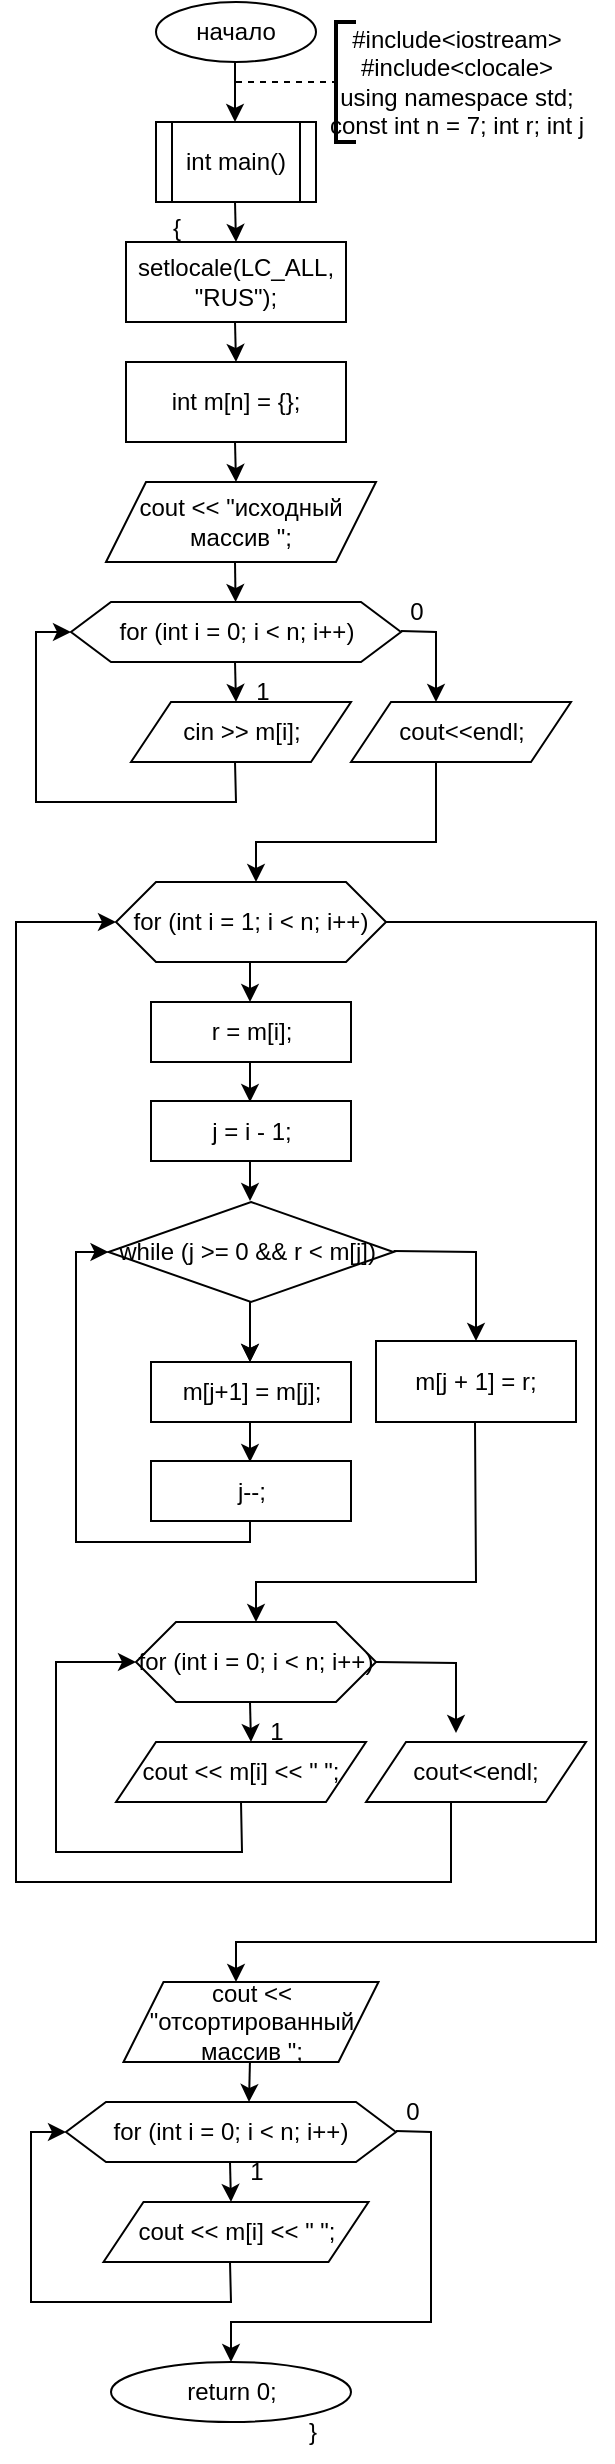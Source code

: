 <mxfile version="24.7.17">
  <diagram name="Страница — 1" id="91DSni7lKraVOXPUS29s">
    <mxGraphModel dx="2345" dy="1129" grid="1" gridSize="10" guides="1" tooltips="1" connect="1" arrows="1" fold="1" page="1" pageScale="1" pageWidth="827" pageHeight="1169" math="0" shadow="0">
      <root>
        <mxCell id="0" />
        <mxCell id="1" parent="0" />
        <mxCell id="xZeH-LyGdVXV--fjbjvh-1" value="начало" style="ellipse;whiteSpace=wrap;html=1;" vertex="1" parent="1">
          <mxGeometry x="160" y="10" width="80" height="30" as="geometry" />
        </mxCell>
        <mxCell id="xZeH-LyGdVXV--fjbjvh-2" value="" style="endArrow=classic;html=1;rounded=0;" edge="1" parent="1">
          <mxGeometry width="50" height="50" relative="1" as="geometry">
            <mxPoint x="199.5" y="40" as="sourcePoint" />
            <mxPoint x="199.5" y="70" as="targetPoint" />
          </mxGeometry>
        </mxCell>
        <mxCell id="xZeH-LyGdVXV--fjbjvh-3" value="" style="endArrow=none;dashed=1;html=1;rounded=0;" edge="1" parent="1">
          <mxGeometry width="50" height="50" relative="1" as="geometry">
            <mxPoint x="200" y="50" as="sourcePoint" />
            <mxPoint x="250" y="50" as="targetPoint" />
          </mxGeometry>
        </mxCell>
        <mxCell id="xZeH-LyGdVXV--fjbjvh-4" value="" style="strokeWidth=2;html=1;shape=mxgraph.flowchart.annotation_1;align=left;pointerEvents=1;" vertex="1" parent="1">
          <mxGeometry x="250" y="20" width="10" height="60" as="geometry" />
        </mxCell>
        <mxCell id="xZeH-LyGdVXV--fjbjvh-5" value="&lt;div&gt;#include&amp;lt;iostream&amp;gt;&lt;/div&gt;&lt;div&gt;#include&amp;lt;clocale&amp;gt;&lt;/div&gt;&lt;div&gt;using namespace std;&lt;/div&gt;&lt;div&gt;const int n = 7; int r; int j&lt;br&gt;&lt;/div&gt;" style="text;html=1;align=center;verticalAlign=middle;resizable=0;points=[];autosize=1;strokeColor=none;fillColor=none;" vertex="1" parent="1">
          <mxGeometry x="235" y="15" width="150" height="70" as="geometry" />
        </mxCell>
        <mxCell id="xZeH-LyGdVXV--fjbjvh-6" value="int main()" style="shape=process;whiteSpace=wrap;html=1;backgroundOutline=1;" vertex="1" parent="1">
          <mxGeometry x="160" y="70" width="80" height="40" as="geometry" />
        </mxCell>
        <mxCell id="xZeH-LyGdVXV--fjbjvh-7" value="" style="endArrow=classic;html=1;rounded=0;" edge="1" parent="1">
          <mxGeometry width="50" height="50" relative="1" as="geometry">
            <mxPoint x="199.5" y="110" as="sourcePoint" />
            <mxPoint x="200" y="130" as="targetPoint" />
          </mxGeometry>
        </mxCell>
        <mxCell id="xZeH-LyGdVXV--fjbjvh-8" value="setlocale(LC_ALL, &quot;RUS&quot;);" style="rounded=0;whiteSpace=wrap;html=1;" vertex="1" parent="1">
          <mxGeometry x="145" y="130" width="110" height="40" as="geometry" />
        </mxCell>
        <mxCell id="xZeH-LyGdVXV--fjbjvh-9" value="" style="endArrow=classic;html=1;rounded=0;" edge="1" parent="1">
          <mxGeometry width="50" height="50" relative="1" as="geometry">
            <mxPoint x="199.5" y="170" as="sourcePoint" />
            <mxPoint x="200" y="190" as="targetPoint" />
          </mxGeometry>
        </mxCell>
        <mxCell id="xZeH-LyGdVXV--fjbjvh-10" value="int m[n] = {};" style="rounded=0;whiteSpace=wrap;html=1;" vertex="1" parent="1">
          <mxGeometry x="145" y="190" width="110" height="40" as="geometry" />
        </mxCell>
        <mxCell id="xZeH-LyGdVXV--fjbjvh-11" value="" style="endArrow=classic;html=1;rounded=0;" edge="1" parent="1">
          <mxGeometry width="50" height="50" relative="1" as="geometry">
            <mxPoint x="199.5" y="230" as="sourcePoint" />
            <mxPoint x="200" y="250" as="targetPoint" />
          </mxGeometry>
        </mxCell>
        <mxCell id="xZeH-LyGdVXV--fjbjvh-12" value="cout &amp;lt;&amp;lt; &quot;исходный массив &quot;;" style="shape=parallelogram;perimeter=parallelogramPerimeter;whiteSpace=wrap;html=1;fixedSize=1;" vertex="1" parent="1">
          <mxGeometry x="135" y="250" width="135" height="40" as="geometry" />
        </mxCell>
        <mxCell id="xZeH-LyGdVXV--fjbjvh-13" value="" style="endArrow=classic;html=1;rounded=0;" edge="1" parent="1" target="xZeH-LyGdVXV--fjbjvh-14">
          <mxGeometry width="50" height="50" relative="1" as="geometry">
            <mxPoint x="199.5" y="290" as="sourcePoint" />
            <mxPoint x="200" y="310" as="targetPoint" />
          </mxGeometry>
        </mxCell>
        <mxCell id="xZeH-LyGdVXV--fjbjvh-14" value="for (int i = 0; i &amp;lt; n; i++)" style="shape=hexagon;perimeter=hexagonPerimeter2;whiteSpace=wrap;html=1;fixedSize=1;" vertex="1" parent="1">
          <mxGeometry x="117.5" y="310" width="165" height="30" as="geometry" />
        </mxCell>
        <mxCell id="xZeH-LyGdVXV--fjbjvh-15" value="" style="endArrow=classic;html=1;rounded=0;" edge="1" parent="1">
          <mxGeometry width="50" height="50" relative="1" as="geometry">
            <mxPoint x="199.5" y="340" as="sourcePoint" />
            <mxPoint x="200" y="360" as="targetPoint" />
          </mxGeometry>
        </mxCell>
        <mxCell id="xZeH-LyGdVXV--fjbjvh-16" value="cin &amp;gt;&amp;gt; m[i];" style="shape=parallelogram;perimeter=parallelogramPerimeter;whiteSpace=wrap;html=1;fixedSize=1;" vertex="1" parent="1">
          <mxGeometry x="147.5" y="360" width="110" height="30" as="geometry" />
        </mxCell>
        <mxCell id="xZeH-LyGdVXV--fjbjvh-17" value="" style="endArrow=classic;html=1;rounded=0;entryX=0;entryY=0.5;entryDx=0;entryDy=0;" edge="1" parent="1" target="xZeH-LyGdVXV--fjbjvh-14">
          <mxGeometry width="50" height="50" relative="1" as="geometry">
            <mxPoint x="199.5" y="390" as="sourcePoint" />
            <mxPoint x="70" y="260" as="targetPoint" />
            <Array as="points">
              <mxPoint x="200" y="410" />
              <mxPoint x="100" y="410" />
              <mxPoint x="100" y="325" />
            </Array>
          </mxGeometry>
        </mxCell>
        <mxCell id="xZeH-LyGdVXV--fjbjvh-18" value="" style="endArrow=classic;html=1;rounded=0;" edge="1" parent="1">
          <mxGeometry width="50" height="50" relative="1" as="geometry">
            <mxPoint x="282.5" y="324.5" as="sourcePoint" />
            <mxPoint x="300" y="360" as="targetPoint" />
            <Array as="points">
              <mxPoint x="300" y="325" />
            </Array>
          </mxGeometry>
        </mxCell>
        <mxCell id="xZeH-LyGdVXV--fjbjvh-19" value="cout&amp;lt;&amp;lt;endl;" style="shape=parallelogram;perimeter=parallelogramPerimeter;whiteSpace=wrap;html=1;fixedSize=1;" vertex="1" parent="1">
          <mxGeometry x="257.5" y="360" width="110" height="30" as="geometry" />
        </mxCell>
        <mxCell id="xZeH-LyGdVXV--fjbjvh-20" value="" style="endArrow=classic;html=1;rounded=0;" edge="1" parent="1">
          <mxGeometry width="50" height="50" relative="1" as="geometry">
            <mxPoint x="300" y="390" as="sourcePoint" />
            <mxPoint x="210" y="450" as="targetPoint" />
            <Array as="points">
              <mxPoint x="300" y="430" />
              <mxPoint x="210" y="430" />
            </Array>
          </mxGeometry>
        </mxCell>
        <mxCell id="xZeH-LyGdVXV--fjbjvh-21" value="1" style="text;html=1;align=center;verticalAlign=middle;resizable=0;points=[];autosize=1;strokeColor=none;fillColor=none;" vertex="1" parent="1">
          <mxGeometry x="197.5" y="340" width="30" height="30" as="geometry" />
        </mxCell>
        <mxCell id="xZeH-LyGdVXV--fjbjvh-22" value="0" style="text;html=1;align=center;verticalAlign=middle;resizable=0;points=[];autosize=1;strokeColor=none;fillColor=none;" vertex="1" parent="1">
          <mxGeometry x="275" y="300" width="30" height="30" as="geometry" />
        </mxCell>
        <mxCell id="xZeH-LyGdVXV--fjbjvh-23" value="{" style="text;html=1;align=center;verticalAlign=middle;resizable=0;points=[];autosize=1;strokeColor=none;fillColor=none;" vertex="1" parent="1">
          <mxGeometry x="155" y="108" width="30" height="30" as="geometry" />
        </mxCell>
        <mxCell id="xZeH-LyGdVXV--fjbjvh-24" value="for (int i = 1; i &amp;lt; n; i++)" style="shape=hexagon;perimeter=hexagonPerimeter2;whiteSpace=wrap;html=1;fixedSize=1;" vertex="1" parent="1">
          <mxGeometry x="140" y="450" width="135" height="40" as="geometry" />
        </mxCell>
        <mxCell id="xZeH-LyGdVXV--fjbjvh-25" value="" style="endArrow=classic;html=1;rounded=0;" edge="1" parent="1">
          <mxGeometry width="50" height="50" relative="1" as="geometry">
            <mxPoint x="207" y="490" as="sourcePoint" />
            <mxPoint x="207" y="510" as="targetPoint" />
          </mxGeometry>
        </mxCell>
        <mxCell id="xZeH-LyGdVXV--fjbjvh-26" value="r = m[i];" style="rounded=0;whiteSpace=wrap;html=1;" vertex="1" parent="1">
          <mxGeometry x="157.5" y="510" width="100" height="30" as="geometry" />
        </mxCell>
        <mxCell id="xZeH-LyGdVXV--fjbjvh-27" value="" style="endArrow=classic;html=1;rounded=0;" edge="1" parent="1">
          <mxGeometry width="50" height="50" relative="1" as="geometry">
            <mxPoint x="207" y="540" as="sourcePoint" />
            <mxPoint x="207" y="560" as="targetPoint" />
          </mxGeometry>
        </mxCell>
        <mxCell id="xZeH-LyGdVXV--fjbjvh-29" value="j = i - 1;" style="rounded=0;whiteSpace=wrap;html=1;" vertex="1" parent="1">
          <mxGeometry x="157.5" y="559.5" width="100" height="30" as="geometry" />
        </mxCell>
        <mxCell id="xZeH-LyGdVXV--fjbjvh-30" value="" style="endArrow=classic;html=1;rounded=0;" edge="1" parent="1">
          <mxGeometry width="50" height="50" relative="1" as="geometry">
            <mxPoint x="207" y="589.5" as="sourcePoint" />
            <mxPoint x="207" y="609.5" as="targetPoint" />
          </mxGeometry>
        </mxCell>
        <mxCell id="xZeH-LyGdVXV--fjbjvh-31" value="while (j &amp;gt;= 0 &amp;amp;&amp;amp; r &amp;lt; m[j])&amp;nbsp;" style="rhombus;whiteSpace=wrap;html=1;" vertex="1" parent="1">
          <mxGeometry x="136.25" y="610" width="142.5" height="50" as="geometry" />
        </mxCell>
        <mxCell id="xZeH-LyGdVXV--fjbjvh-32" value="" style="endArrow=classic;html=1;rounded=0;" edge="1" parent="1">
          <mxGeometry width="50" height="50" relative="1" as="geometry">
            <mxPoint x="207" y="660" as="sourcePoint" />
            <mxPoint x="207" y="690" as="targetPoint" />
          </mxGeometry>
        </mxCell>
        <mxCell id="xZeH-LyGdVXV--fjbjvh-33" value="" style="endArrow=classic;html=1;rounded=0;" edge="1" parent="1">
          <mxGeometry width="50" height="50" relative="1" as="geometry">
            <mxPoint x="207" y="670" as="sourcePoint" />
            <mxPoint x="207" y="690" as="targetPoint" />
          </mxGeometry>
        </mxCell>
        <mxCell id="xZeH-LyGdVXV--fjbjvh-34" value="m[j+1] = m[j];" style="rounded=0;whiteSpace=wrap;html=1;" vertex="1" parent="1">
          <mxGeometry x="157.5" y="690" width="100" height="30" as="geometry" />
        </mxCell>
        <mxCell id="xZeH-LyGdVXV--fjbjvh-35" value="" style="endArrow=classic;html=1;rounded=0;" edge="1" parent="1">
          <mxGeometry width="50" height="50" relative="1" as="geometry">
            <mxPoint x="207" y="720" as="sourcePoint" />
            <mxPoint x="207" y="740" as="targetPoint" />
          </mxGeometry>
        </mxCell>
        <mxCell id="xZeH-LyGdVXV--fjbjvh-36" value="j--;" style="rounded=0;whiteSpace=wrap;html=1;" vertex="1" parent="1">
          <mxGeometry x="157.5" y="739.5" width="100" height="30" as="geometry" />
        </mxCell>
        <mxCell id="xZeH-LyGdVXV--fjbjvh-37" value="" style="endArrow=classic;html=1;rounded=0;entryX=0;entryY=0.5;entryDx=0;entryDy=0;" edge="1" parent="1" target="xZeH-LyGdVXV--fjbjvh-31">
          <mxGeometry width="50" height="50" relative="1" as="geometry">
            <mxPoint x="207" y="769.5" as="sourcePoint" />
            <mxPoint x="80" y="780" as="targetPoint" />
            <Array as="points">
              <mxPoint x="207" y="780" />
              <mxPoint x="120" y="780" />
              <mxPoint x="120" y="635" />
            </Array>
          </mxGeometry>
        </mxCell>
        <mxCell id="xZeH-LyGdVXV--fjbjvh-38" value="" style="endArrow=classic;html=1;rounded=0;" edge="1" parent="1" target="xZeH-LyGdVXV--fjbjvh-39">
          <mxGeometry width="50" height="50" relative="1" as="geometry">
            <mxPoint x="278.75" y="634.5" as="sourcePoint" />
            <mxPoint x="320" y="690" as="targetPoint" />
            <Array as="points">
              <mxPoint x="320" y="635" />
            </Array>
          </mxGeometry>
        </mxCell>
        <mxCell id="xZeH-LyGdVXV--fjbjvh-39" value="m[j + 1] = r;" style="rounded=0;whiteSpace=wrap;html=1;" vertex="1" parent="1">
          <mxGeometry x="270" y="679.5" width="100" height="40.5" as="geometry" />
        </mxCell>
        <mxCell id="xZeH-LyGdVXV--fjbjvh-40" value="" style="endArrow=classic;html=1;rounded=0;" edge="1" parent="1" target="xZeH-LyGdVXV--fjbjvh-41">
          <mxGeometry width="50" height="50" relative="1" as="geometry">
            <mxPoint x="319.5" y="720" as="sourcePoint" />
            <mxPoint x="210" y="820" as="targetPoint" />
            <Array as="points">
              <mxPoint x="320" y="800" />
              <mxPoint x="210" y="800" />
            </Array>
          </mxGeometry>
        </mxCell>
        <mxCell id="xZeH-LyGdVXV--fjbjvh-41" value="for (int i = 0; i &amp;lt; n; i++)" style="shape=hexagon;perimeter=hexagonPerimeter2;whiteSpace=wrap;html=1;fixedSize=1;" vertex="1" parent="1">
          <mxGeometry x="150" y="820" width="120" height="40" as="geometry" />
        </mxCell>
        <mxCell id="xZeH-LyGdVXV--fjbjvh-42" value="" style="endArrow=classic;html=1;rounded=0;" edge="1" parent="1">
          <mxGeometry width="50" height="50" relative="1" as="geometry">
            <mxPoint x="207" y="860" as="sourcePoint" />
            <mxPoint x="207.5" y="880" as="targetPoint" />
          </mxGeometry>
        </mxCell>
        <mxCell id="xZeH-LyGdVXV--fjbjvh-43" value="cout &amp;lt;&amp;lt; m[i] &amp;lt;&amp;lt; &quot; &quot;;" style="shape=parallelogram;perimeter=parallelogramPerimeter;whiteSpace=wrap;html=1;fixedSize=1;" vertex="1" parent="1">
          <mxGeometry x="140" y="880" width="125" height="30" as="geometry" />
        </mxCell>
        <mxCell id="xZeH-LyGdVXV--fjbjvh-44" value="" style="endArrow=classic;html=1;rounded=0;entryX=0;entryY=0.5;entryDx=0;entryDy=0;exitX=0.5;exitY=1;exitDx=0;exitDy=0;" edge="1" parent="1" source="xZeH-LyGdVXV--fjbjvh-43" target="xZeH-LyGdVXV--fjbjvh-41">
          <mxGeometry width="50" height="50" relative="1" as="geometry">
            <mxPoint x="209.5" y="915" as="sourcePoint" />
            <mxPoint x="128" y="850" as="targetPoint" />
            <Array as="points">
              <mxPoint x="203" y="935" />
              <mxPoint x="110" y="935" />
              <mxPoint x="110" y="840" />
            </Array>
          </mxGeometry>
        </mxCell>
        <mxCell id="xZeH-LyGdVXV--fjbjvh-45" value="" style="endArrow=classic;html=1;rounded=0;exitX=1;exitY=0.5;exitDx=0;exitDy=0;" edge="1" parent="1" source="xZeH-LyGdVXV--fjbjvh-41">
          <mxGeometry width="50" height="50" relative="1" as="geometry">
            <mxPoint x="292.5" y="840" as="sourcePoint" />
            <mxPoint x="310" y="875.5" as="targetPoint" />
            <Array as="points">
              <mxPoint x="310" y="840.5" />
            </Array>
          </mxGeometry>
        </mxCell>
        <mxCell id="xZeH-LyGdVXV--fjbjvh-46" value="cout&amp;lt;&amp;lt;endl;" style="shape=parallelogram;perimeter=parallelogramPerimeter;whiteSpace=wrap;html=1;fixedSize=1;" vertex="1" parent="1">
          <mxGeometry x="265" y="880" width="110" height="30" as="geometry" />
        </mxCell>
        <mxCell id="xZeH-LyGdVXV--fjbjvh-47" value="" style="endArrow=classic;html=1;rounded=0;entryX=0;entryY=0.5;entryDx=0;entryDy=0;" edge="1" parent="1" target="xZeH-LyGdVXV--fjbjvh-24">
          <mxGeometry width="50" height="50" relative="1" as="geometry">
            <mxPoint x="307.5" y="910" as="sourcePoint" />
            <mxPoint x="217.5" y="970" as="targetPoint" />
            <Array as="points">
              <mxPoint x="307.5" y="950" />
              <mxPoint x="217.5" y="950" />
              <mxPoint x="90" y="950" />
              <mxPoint x="90" y="470" />
            </Array>
          </mxGeometry>
        </mxCell>
        <mxCell id="xZeH-LyGdVXV--fjbjvh-48" value="1" style="text;html=1;align=center;verticalAlign=middle;resizable=0;points=[];autosize=1;strokeColor=none;fillColor=none;" vertex="1" parent="1">
          <mxGeometry x="205" y="860" width="30" height="30" as="geometry" />
        </mxCell>
        <mxCell id="xZeH-LyGdVXV--fjbjvh-49" value="" style="endArrow=classic;html=1;rounded=0;exitX=1;exitY=0.5;exitDx=0;exitDy=0;" edge="1" parent="1" source="xZeH-LyGdVXV--fjbjvh-24">
          <mxGeometry width="50" height="50" relative="1" as="geometry">
            <mxPoint x="390" y="550" as="sourcePoint" />
            <mxPoint x="200" y="1000" as="targetPoint" />
            <Array as="points">
              <mxPoint x="380" y="470" />
              <mxPoint x="380" y="980" />
              <mxPoint x="200" y="980" />
            </Array>
          </mxGeometry>
        </mxCell>
        <mxCell id="xZeH-LyGdVXV--fjbjvh-50" value="cout &amp;lt;&amp;lt; &quot;отсортированный массив &quot;;" style="shape=parallelogram;perimeter=parallelogramPerimeter;whiteSpace=wrap;html=1;fixedSize=1;" vertex="1" parent="1">
          <mxGeometry x="143.75" y="1000" width="127.5" height="40" as="geometry" />
        </mxCell>
        <mxCell id="xZeH-LyGdVXV--fjbjvh-51" value="" style="endArrow=classic;html=1;rounded=0;" edge="1" parent="1">
          <mxGeometry width="50" height="50" relative="1" as="geometry">
            <mxPoint x="206.97" y="1040" as="sourcePoint" />
            <mxPoint x="206.5" y="1060" as="targetPoint" />
          </mxGeometry>
        </mxCell>
        <mxCell id="xZeH-LyGdVXV--fjbjvh-52" value="for (int i = 0; i &amp;lt; n; i++)" style="shape=hexagon;perimeter=hexagonPerimeter2;whiteSpace=wrap;html=1;fixedSize=1;" vertex="1" parent="1">
          <mxGeometry x="115" y="1060" width="165" height="30" as="geometry" />
        </mxCell>
        <mxCell id="xZeH-LyGdVXV--fjbjvh-53" value="" style="endArrow=classic;html=1;rounded=0;" edge="1" parent="1">
          <mxGeometry width="50" height="50" relative="1" as="geometry">
            <mxPoint x="197" y="1090" as="sourcePoint" />
            <mxPoint x="197.5" y="1110" as="targetPoint" />
          </mxGeometry>
        </mxCell>
        <mxCell id="xZeH-LyGdVXV--fjbjvh-54" value="cout &amp;lt;&amp;lt; m[i] &amp;lt;&amp;lt; &quot; &quot;;" style="shape=parallelogram;perimeter=parallelogramPerimeter;whiteSpace=wrap;html=1;fixedSize=1;" vertex="1" parent="1">
          <mxGeometry x="133.75" y="1110" width="132.5" height="30" as="geometry" />
        </mxCell>
        <mxCell id="xZeH-LyGdVXV--fjbjvh-55" value="" style="endArrow=classic;html=1;rounded=0;entryX=0;entryY=0.5;entryDx=0;entryDy=0;" edge="1" parent="1" target="xZeH-LyGdVXV--fjbjvh-52">
          <mxGeometry width="50" height="50" relative="1" as="geometry">
            <mxPoint x="197" y="1140" as="sourcePoint" />
            <mxPoint x="67.5" y="1010" as="targetPoint" />
            <Array as="points">
              <mxPoint x="197.5" y="1160" />
              <mxPoint x="97.5" y="1160" />
              <mxPoint x="97.5" y="1075" />
            </Array>
          </mxGeometry>
        </mxCell>
        <mxCell id="xZeH-LyGdVXV--fjbjvh-56" value="" style="endArrow=classic;html=1;rounded=0;" edge="1" parent="1">
          <mxGeometry width="50" height="50" relative="1" as="geometry">
            <mxPoint x="280" y="1074.5" as="sourcePoint" />
            <mxPoint x="197.5" y="1190" as="targetPoint" />
            <Array as="points">
              <mxPoint x="297.5" y="1075" />
              <mxPoint x="297.5" y="1170" />
              <mxPoint x="197.5" y="1170" />
            </Array>
          </mxGeometry>
        </mxCell>
        <mxCell id="xZeH-LyGdVXV--fjbjvh-57" value="return 0;" style="ellipse;whiteSpace=wrap;html=1;" vertex="1" parent="1">
          <mxGeometry x="137.5" y="1190" width="120" height="30" as="geometry" />
        </mxCell>
        <mxCell id="xZeH-LyGdVXV--fjbjvh-58" value="1" style="text;html=1;align=center;verticalAlign=middle;resizable=0;points=[];autosize=1;strokeColor=none;fillColor=none;" vertex="1" parent="1">
          <mxGeometry x="195" y="1080" width="30" height="30" as="geometry" />
        </mxCell>
        <mxCell id="xZeH-LyGdVXV--fjbjvh-59" value="0" style="text;html=1;align=center;verticalAlign=middle;resizable=0;points=[];autosize=1;strokeColor=none;fillColor=none;" vertex="1" parent="1">
          <mxGeometry x="272.5" y="1050" width="30" height="30" as="geometry" />
        </mxCell>
        <mxCell id="xZeH-LyGdVXV--fjbjvh-60" value="}" style="text;html=1;align=center;verticalAlign=middle;resizable=0;points=[];autosize=1;strokeColor=none;fillColor=none;" vertex="1" parent="1">
          <mxGeometry x="222.5" y="1210" width="30" height="30" as="geometry" />
        </mxCell>
      </root>
    </mxGraphModel>
  </diagram>
</mxfile>

